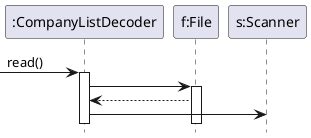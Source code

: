@startuml
'https://plantuml.com/sequence-diagram

hide footbox

 -> ":CompanyListDecoder": read()
     activate ":CompanyListDecoder"
                ":CompanyListDecoder" -> "f:File":
                activate "f:File"
                    "f:File" --> ":CompanyListDecoder"
                ":CompanyListDecoder" -> "s:Scanner"

@enduml